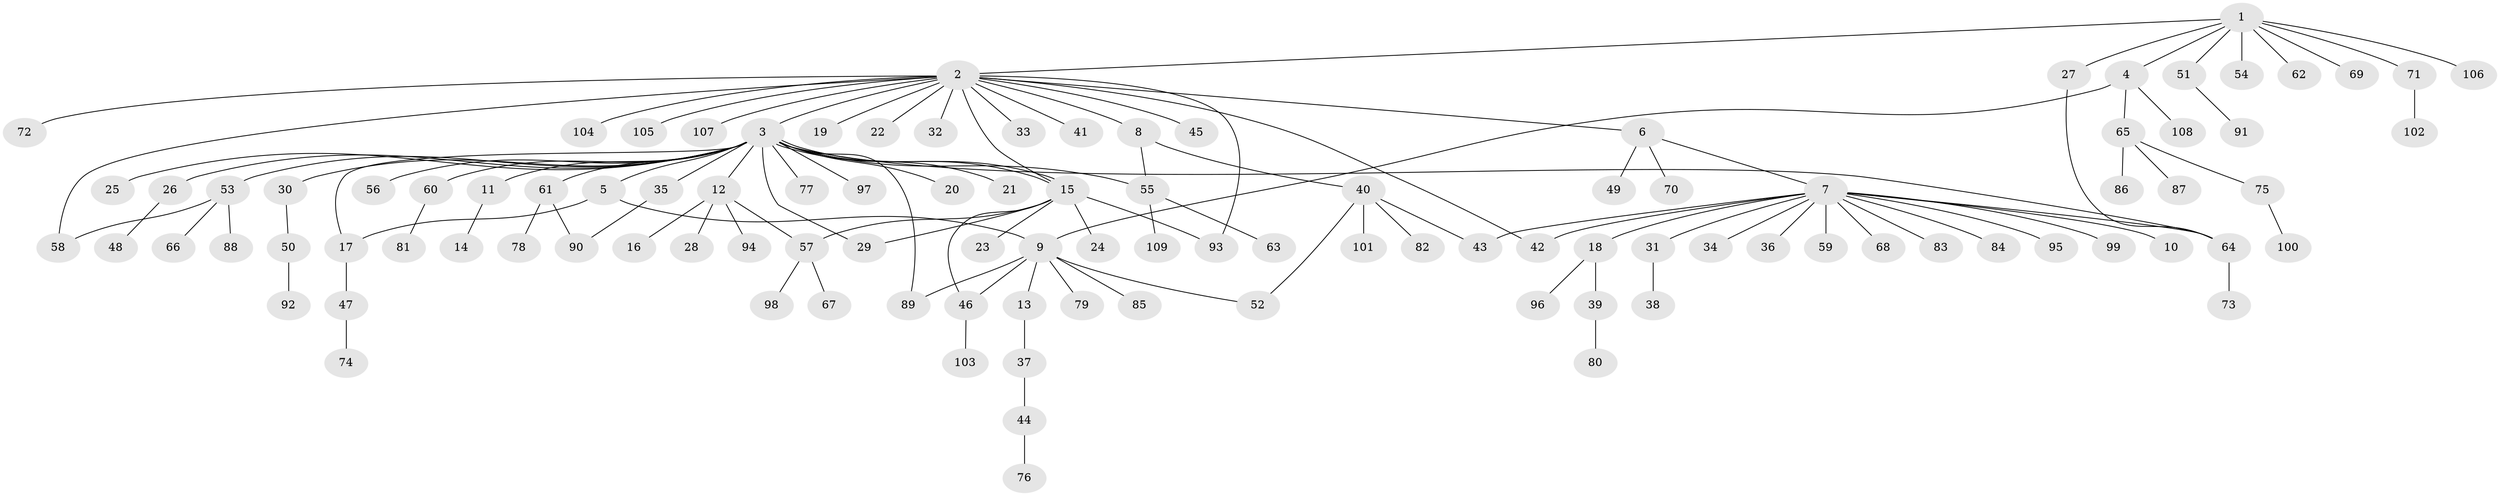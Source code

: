 // coarse degree distribution, {2: 0.03125, 1: 0.875, 20: 0.03125, 9: 0.03125, 3: 0.03125}
// Generated by graph-tools (version 1.1) at 2025/50/03/04/25 21:50:42]
// undirected, 109 vertices, 125 edges
graph export_dot {
graph [start="1"]
  node [color=gray90,style=filled];
  1;
  2;
  3;
  4;
  5;
  6;
  7;
  8;
  9;
  10;
  11;
  12;
  13;
  14;
  15;
  16;
  17;
  18;
  19;
  20;
  21;
  22;
  23;
  24;
  25;
  26;
  27;
  28;
  29;
  30;
  31;
  32;
  33;
  34;
  35;
  36;
  37;
  38;
  39;
  40;
  41;
  42;
  43;
  44;
  45;
  46;
  47;
  48;
  49;
  50;
  51;
  52;
  53;
  54;
  55;
  56;
  57;
  58;
  59;
  60;
  61;
  62;
  63;
  64;
  65;
  66;
  67;
  68;
  69;
  70;
  71;
  72;
  73;
  74;
  75;
  76;
  77;
  78;
  79;
  80;
  81;
  82;
  83;
  84;
  85;
  86;
  87;
  88;
  89;
  90;
  91;
  92;
  93;
  94;
  95;
  96;
  97;
  98;
  99;
  100;
  101;
  102;
  103;
  104;
  105;
  106;
  107;
  108;
  109;
  1 -- 2;
  1 -- 4;
  1 -- 27;
  1 -- 51;
  1 -- 54;
  1 -- 62;
  1 -- 69;
  1 -- 71;
  1 -- 106;
  2 -- 3;
  2 -- 6;
  2 -- 8;
  2 -- 15;
  2 -- 19;
  2 -- 22;
  2 -- 32;
  2 -- 33;
  2 -- 41;
  2 -- 42;
  2 -- 45;
  2 -- 58;
  2 -- 72;
  2 -- 93;
  2 -- 104;
  2 -- 105;
  2 -- 107;
  3 -- 5;
  3 -- 11;
  3 -- 12;
  3 -- 15;
  3 -- 15;
  3 -- 17;
  3 -- 20;
  3 -- 21;
  3 -- 25;
  3 -- 26;
  3 -- 29;
  3 -- 30;
  3 -- 35;
  3 -- 53;
  3 -- 55;
  3 -- 56;
  3 -- 60;
  3 -- 61;
  3 -- 64;
  3 -- 77;
  3 -- 89;
  3 -- 97;
  4 -- 9;
  4 -- 65;
  4 -- 108;
  5 -- 9;
  5 -- 17;
  6 -- 7;
  6 -- 49;
  6 -- 70;
  7 -- 10;
  7 -- 18;
  7 -- 31;
  7 -- 34;
  7 -- 36;
  7 -- 42;
  7 -- 43;
  7 -- 59;
  7 -- 64;
  7 -- 68;
  7 -- 83;
  7 -- 84;
  7 -- 95;
  7 -- 99;
  8 -- 40;
  8 -- 55;
  9 -- 13;
  9 -- 46;
  9 -- 52;
  9 -- 79;
  9 -- 85;
  9 -- 89;
  11 -- 14;
  12 -- 16;
  12 -- 28;
  12 -- 57;
  12 -- 94;
  13 -- 37;
  15 -- 23;
  15 -- 24;
  15 -- 29;
  15 -- 46;
  15 -- 57;
  15 -- 93;
  17 -- 47;
  18 -- 39;
  18 -- 96;
  26 -- 48;
  27 -- 64;
  30 -- 50;
  31 -- 38;
  35 -- 90;
  37 -- 44;
  39 -- 80;
  40 -- 43;
  40 -- 52;
  40 -- 82;
  40 -- 101;
  44 -- 76;
  46 -- 103;
  47 -- 74;
  50 -- 92;
  51 -- 91;
  53 -- 58;
  53 -- 66;
  53 -- 88;
  55 -- 63;
  55 -- 109;
  57 -- 67;
  57 -- 98;
  60 -- 81;
  61 -- 78;
  61 -- 90;
  64 -- 73;
  65 -- 75;
  65 -- 86;
  65 -- 87;
  71 -- 102;
  75 -- 100;
}
